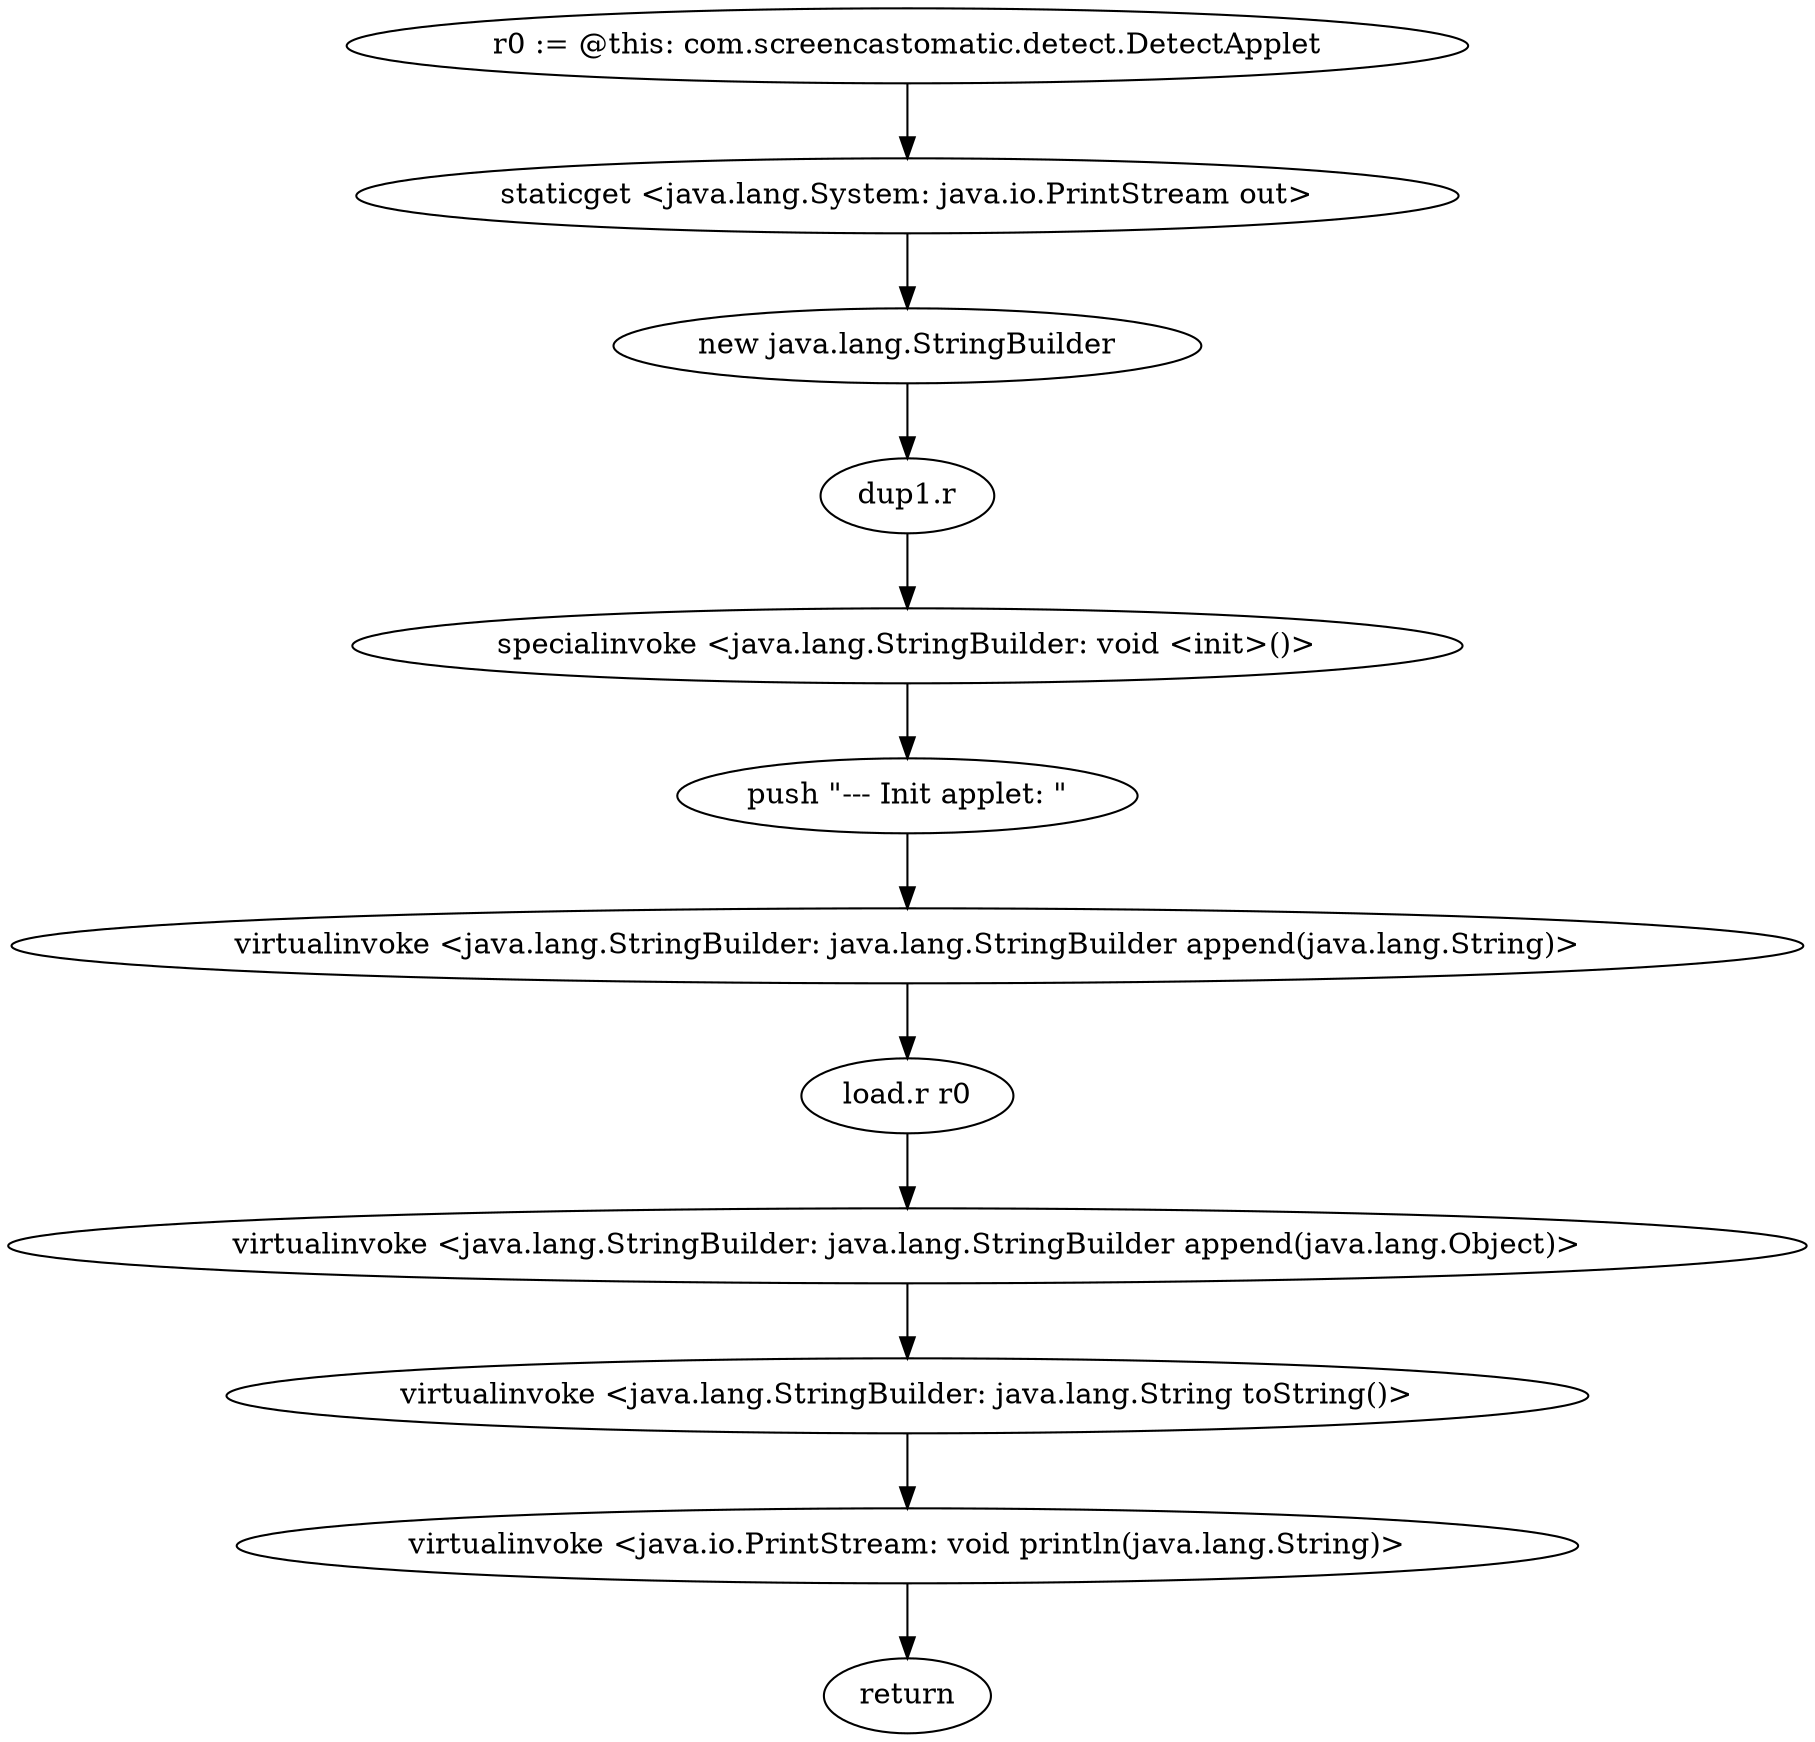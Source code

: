 digraph "" {
    "r0 := @this: com.screencastomatic.detect.DetectApplet"
    "staticget <java.lang.System: java.io.PrintStream out>"
    "r0 := @this: com.screencastomatic.detect.DetectApplet"->"staticget <java.lang.System: java.io.PrintStream out>";
    "new java.lang.StringBuilder"
    "staticget <java.lang.System: java.io.PrintStream out>"->"new java.lang.StringBuilder";
    "dup1.r"
    "new java.lang.StringBuilder"->"dup1.r";
    "specialinvoke <java.lang.StringBuilder: void <init>()>"
    "dup1.r"->"specialinvoke <java.lang.StringBuilder: void <init>()>";
    "push \"--- Init applet: \""
    "specialinvoke <java.lang.StringBuilder: void <init>()>"->"push \"--- Init applet: \"";
    "virtualinvoke <java.lang.StringBuilder: java.lang.StringBuilder append(java.lang.String)>"
    "push \"--- Init applet: \""->"virtualinvoke <java.lang.StringBuilder: java.lang.StringBuilder append(java.lang.String)>";
    "load.r r0"
    "virtualinvoke <java.lang.StringBuilder: java.lang.StringBuilder append(java.lang.String)>"->"load.r r0";
    "virtualinvoke <java.lang.StringBuilder: java.lang.StringBuilder append(java.lang.Object)>"
    "load.r r0"->"virtualinvoke <java.lang.StringBuilder: java.lang.StringBuilder append(java.lang.Object)>";
    "virtualinvoke <java.lang.StringBuilder: java.lang.String toString()>"
    "virtualinvoke <java.lang.StringBuilder: java.lang.StringBuilder append(java.lang.Object)>"->"virtualinvoke <java.lang.StringBuilder: java.lang.String toString()>";
    "virtualinvoke <java.io.PrintStream: void println(java.lang.String)>"
    "virtualinvoke <java.lang.StringBuilder: java.lang.String toString()>"->"virtualinvoke <java.io.PrintStream: void println(java.lang.String)>";
    "return"
    "virtualinvoke <java.io.PrintStream: void println(java.lang.String)>"->"return";
}
